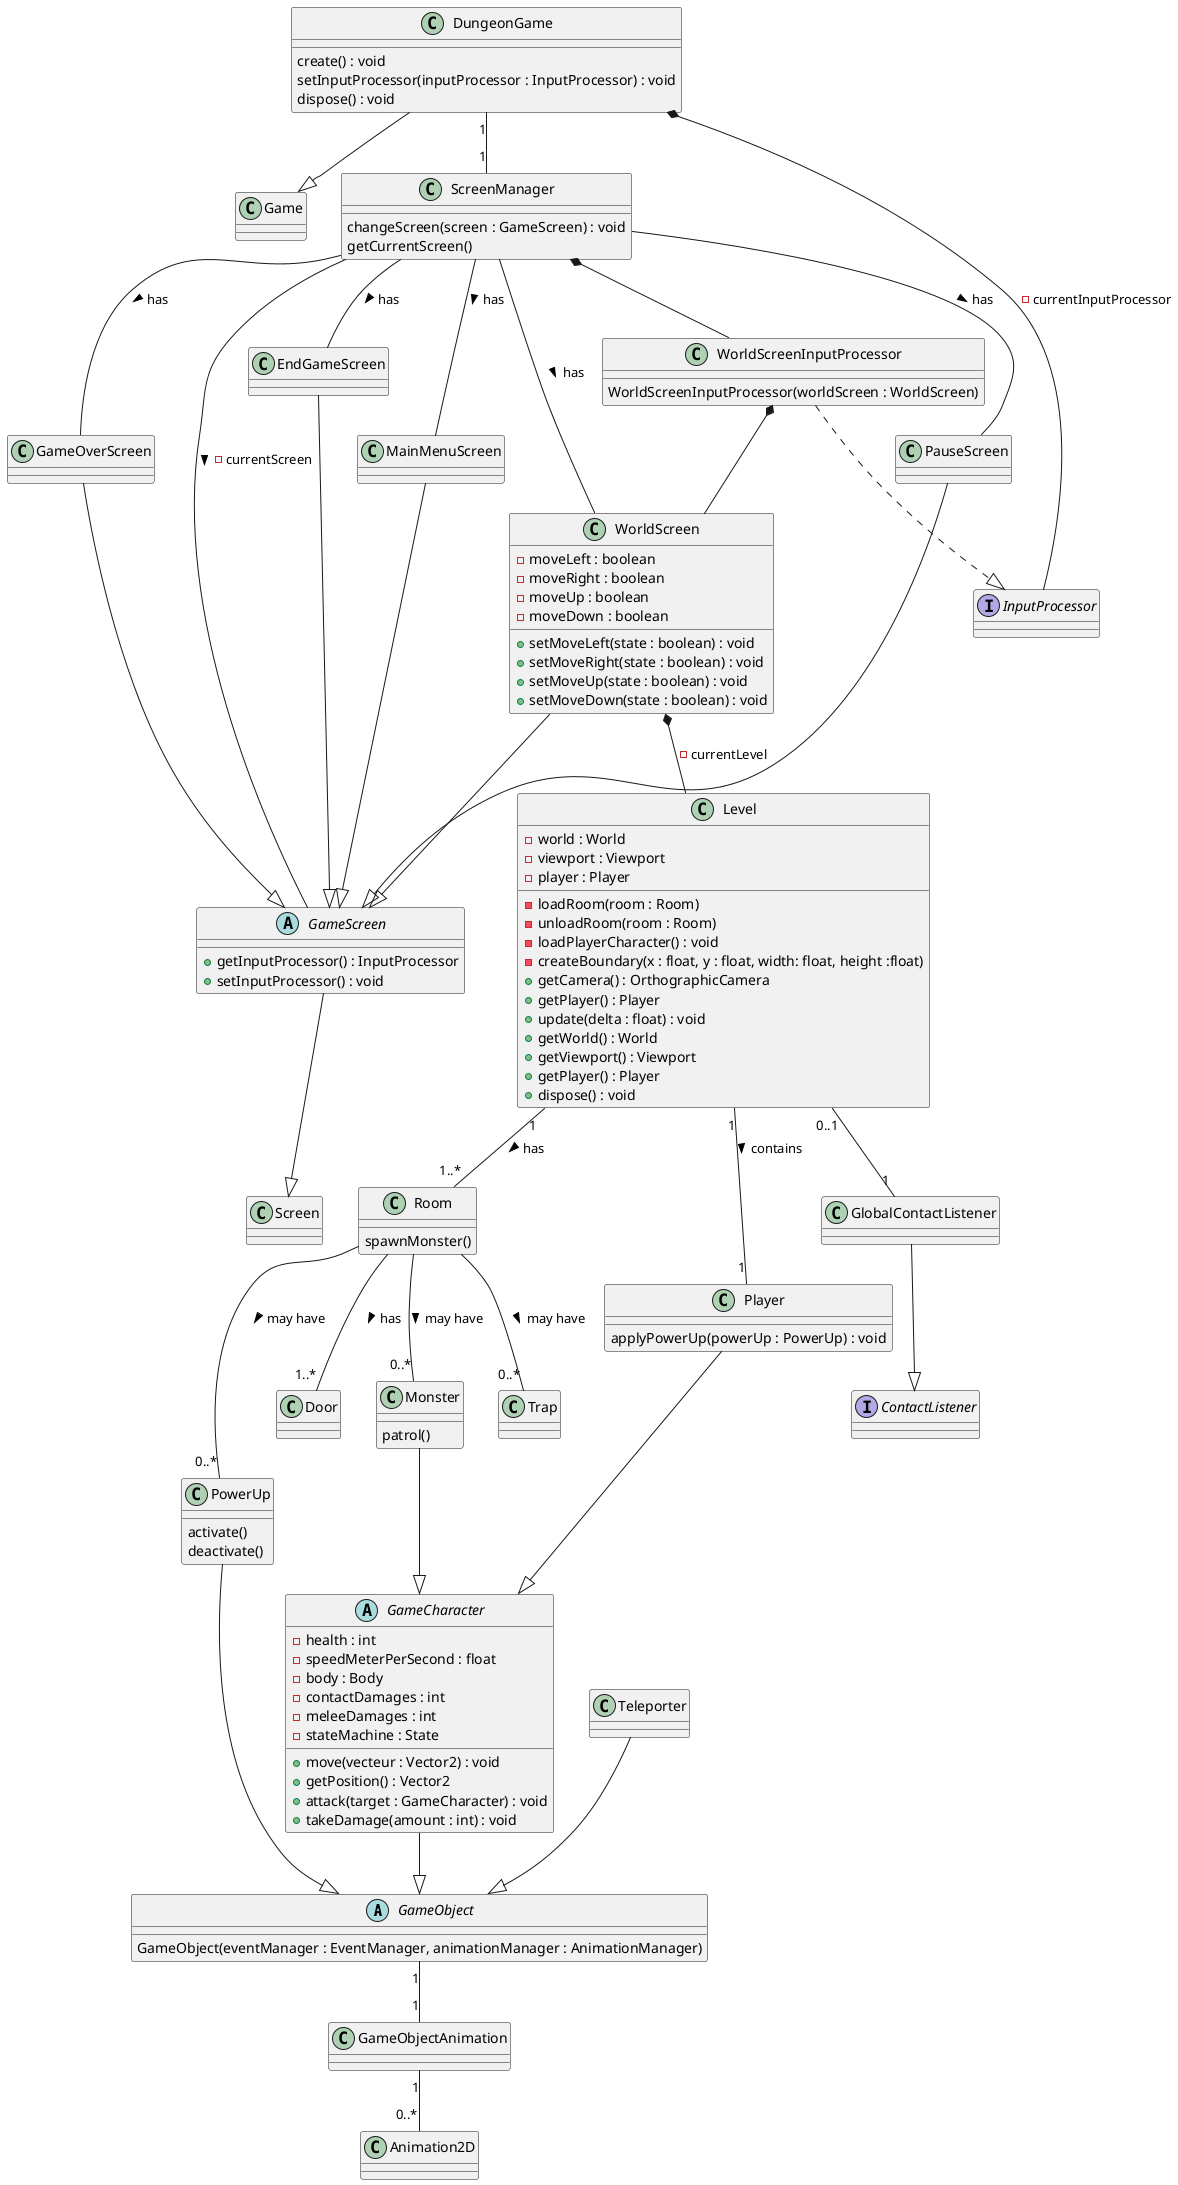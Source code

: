 @startuml

abstract class GameObject {
    GameObject(eventManager : EventManager, animationManager : AnimationManager)
}



abstract class GameCharacter {
    - health : int
    - speedMeterPerSecond : float
    - body : Body
    - contactDamages : int
    - meleeDamages : int
    - stateMachine : State
    + move(vecteur : Vector2) : void
    + getPosition() : Vector2
    + attack(target : GameCharacter) : void
    + takeDamage(amount : int) : void
}
GameCharacter --|> GameObject


class Player {
    applyPowerUp(powerUp : PowerUp) : void
}
Player --|> GameCharacter


class Monster {
    patrol()
}
Monster --|> GameCharacter



class PowerUp {
    activate()
    deactivate()
}
PowerUp --|> GameObject

class Trap {

}

class Teleporter {

}
Teleporter --|> GameObject

class Level {
    - world : World
    - viewport : Viewport
    - player : Player
    - loadRoom(room : Room)
    - unloadRoom(room : Room)
    - loadPlayerCharacter() : void
    - createBoundary(x : float, y : float, width: float, height :float)
    + getCamera() : OrthographicCamera
    + getPlayer() : Player
    + update(delta : float) : void
    + getWorld() : World
    + getViewport() : Viewport
    + getPlayer() : Player
    + dispose() : void
}

Level "1"--"1..*" Room : has >
Level "1"--"1" Player : contains >

class Room {
    spawnMonster()
}

Room -- "0..*" PowerUp : may have >
Room -- "1..*" Door : has >
Room -- "0..*" Trap : may have >
Room -- "0..*" Monster : may have >

class Door {

}


class DungeonGame {
    create() : void
    setInputProcessor(inputProcessor : InputProcessor) : void
    dispose() : void
}
DungeonGame --|> Game
DungeonGame "1"--"1" ScreenManager
DungeonGame *-- InputProcessor : -currentInputProcessor

class ScreenManager {
    changeScreen(screen : GameScreen) : void
    getCurrentScreen()
}
ScreenManager -- GameScreen : -currentScreen >
ScreenManager -- GameOverScreen : has >
ScreenManager -- WorldScreen : has >
ScreenManager -- MainMenuScreen : has >
ScreenManager -- PauseScreen : has >
ScreenManager -- EndGameScreen : has >

abstract GameScreen {
    + getInputProcessor() : InputProcessor
    + setInputProcessor() : void
}
GameScreen --|> Screen

MainMenuScreen --|> GameScreen
WorldScreen --|> GameScreen
PauseScreen --|> GameScreen
GameOverScreen --|> GameScreen
EndGameScreen --|> GameScreen

class MainMenuScreen {

}


class WorldScreen {
    - moveLeft : boolean
    - moveRight : boolean
    - moveUp : boolean
    - moveDown : boolean
    + setMoveLeft(state : boolean) : void
    + setMoveRight(state : boolean) : void
    + setMoveUp(state : boolean) : void
    + setMoveDown(state : boolean) : void
}
WorldScreen *-- Level : -currentLevel

class PauseScreen {

}

class GameOverScreen {

}

class EndGameScreen {

}

class WorldScreenInputProcessor {
    WorldScreenInputProcessor(worldScreen : WorldScreen)
}
WorldScreenInputProcessor ..|> InputProcessor
WorldScreenInputProcessor *-- WorldScreen
interface InputProcessor

 ScreenManager *-- WorldScreenInputProcessor 

GlobalContactListener --|> ContactListener

interface ContactListener

class GlobalContactListener{

}

Level "0..1"--"1" GlobalContactListener  

class Animation2D {

}

class GameObjectAnimation {
    
}

GameObjectAnimation "1"--"0..*" Animation2D  

GameObject "1"--"1" GameObjectAnimation  

@enduml